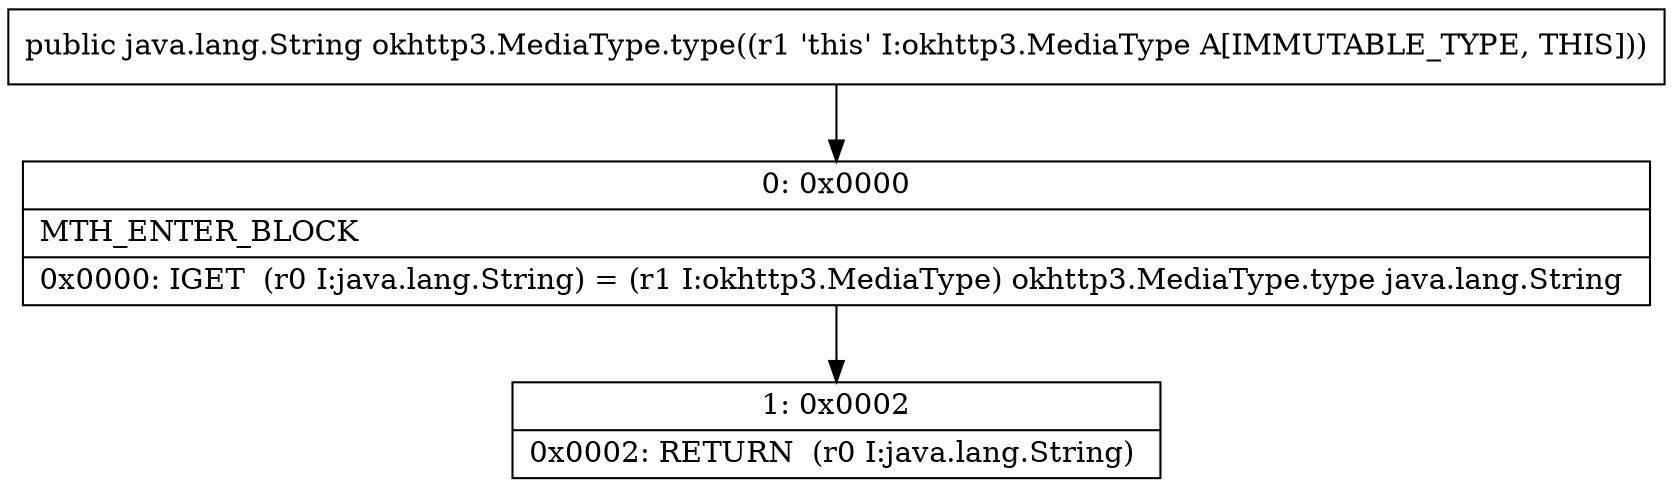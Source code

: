 digraph "CFG forokhttp3.MediaType.type()Ljava\/lang\/String;" {
Node_0 [shape=record,label="{0\:\ 0x0000|MTH_ENTER_BLOCK\l|0x0000: IGET  (r0 I:java.lang.String) = (r1 I:okhttp3.MediaType) okhttp3.MediaType.type java.lang.String \l}"];
Node_1 [shape=record,label="{1\:\ 0x0002|0x0002: RETURN  (r0 I:java.lang.String) \l}"];
MethodNode[shape=record,label="{public java.lang.String okhttp3.MediaType.type((r1 'this' I:okhttp3.MediaType A[IMMUTABLE_TYPE, THIS])) }"];
MethodNode -> Node_0;
Node_0 -> Node_1;
}

